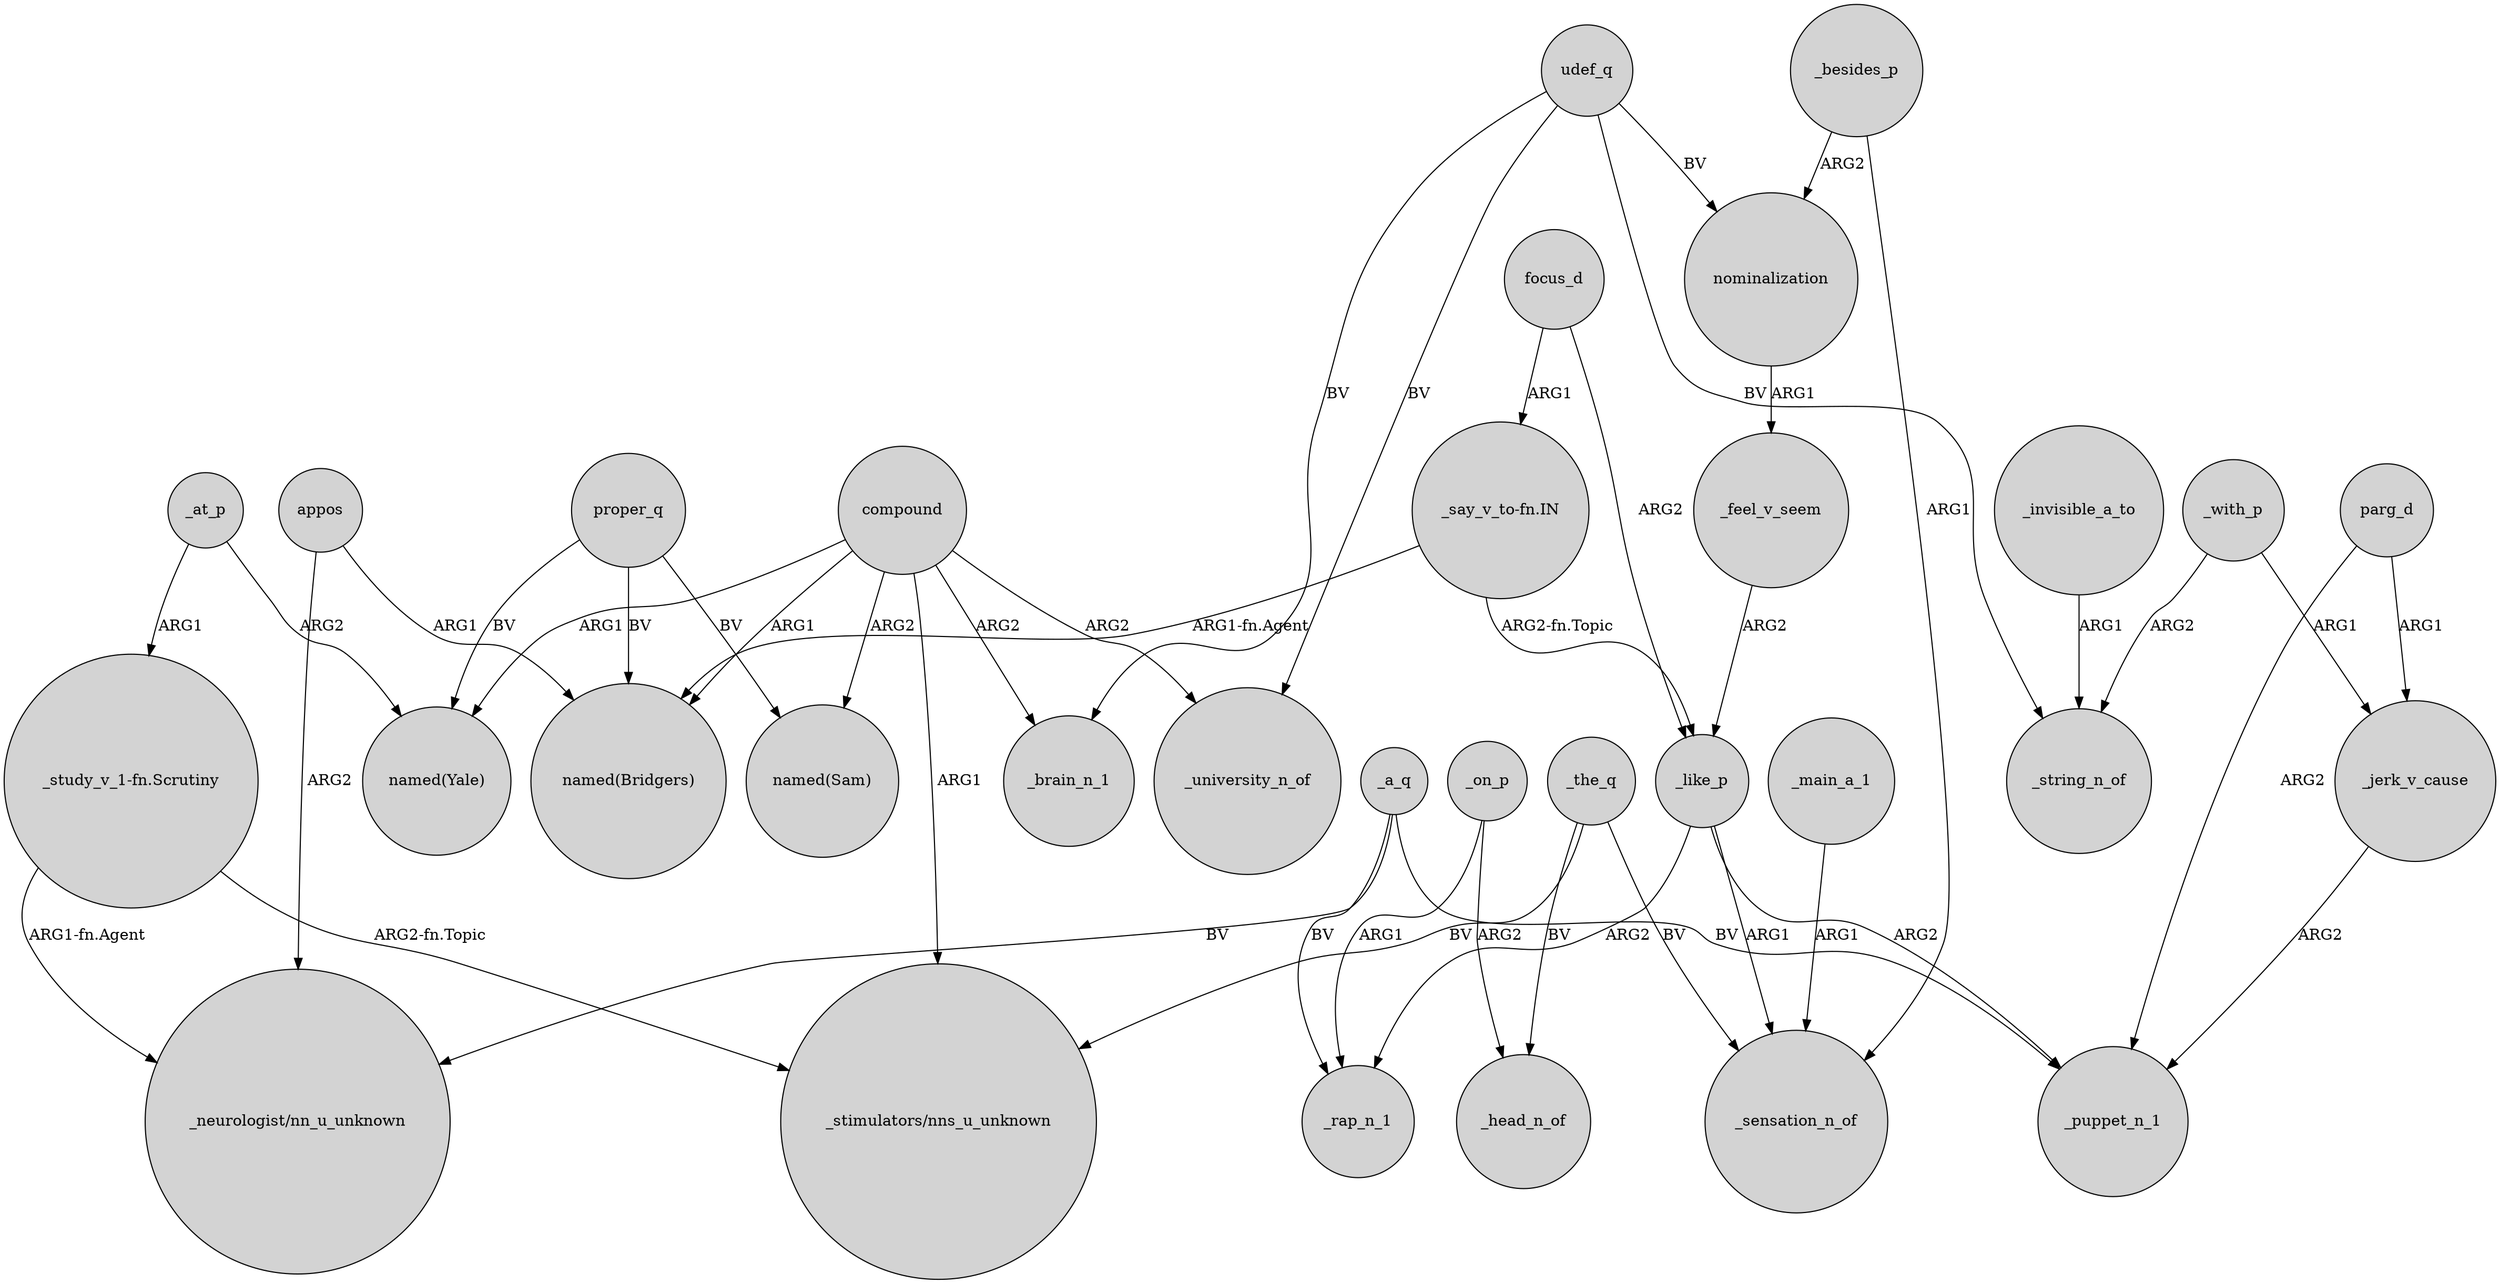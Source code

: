 digraph {
	node [shape=circle style=filled]
	"_study_v_1-fn.Scrutiny" -> "_stimulators/nns_u_unknown" [label="ARG2-fn.Topic"]
	compound -> _brain_n_1 [label=ARG2]
	proper_q -> "named(Yale)" [label=BV]
	compound -> "named(Sam)" [label=ARG2]
	focus_d -> _like_p [label=ARG2]
	_a_q -> "_neurologist/nn_u_unknown" [label=BV]
	_like_p -> _puppet_n_1 [label=ARG2]
	_feel_v_seem -> _like_p [label=ARG2]
	_on_p -> _rap_n_1 [label=ARG1]
	compound -> "_stimulators/nns_u_unknown" [label=ARG1]
	_at_p -> "named(Yale)" [label=ARG2]
	_the_q -> _head_n_of [label=BV]
	_with_p -> _jerk_v_cause [label=ARG1]
	nominalization -> _feel_v_seem [label=ARG1]
	parg_d -> _jerk_v_cause [label=ARG1]
	"_say_v_to-fn.IN" -> _like_p [label="ARG2-fn.Topic"]
	_on_p -> _head_n_of [label=ARG2]
	udef_q -> _university_n_of [label=BV]
	_invisible_a_to -> _string_n_of [label=ARG1]
	_like_p -> _rap_n_1 [label=ARG2]
	_like_p -> _sensation_n_of [label=ARG1]
	_the_q -> _sensation_n_of [label=BV]
	proper_q -> "named(Sam)" [label=BV]
	"_study_v_1-fn.Scrutiny" -> "_neurologist/nn_u_unknown" [label="ARG1-fn.Agent"]
	compound -> "named(Yale)" [label=ARG1]
	compound -> _university_n_of [label=ARG2]
	_at_p -> "_study_v_1-fn.Scrutiny" [label=ARG1]
	appos -> "_neurologist/nn_u_unknown" [label=ARG2]
	_main_a_1 -> _sensation_n_of [label=ARG1]
	_jerk_v_cause -> _puppet_n_1 [label=ARG2]
	udef_q -> _string_n_of [label=BV]
	"_say_v_to-fn.IN" -> "named(Bridgers)" [label="ARG1-fn.Agent"]
	udef_q -> nominalization [label=BV]
	_with_p -> _string_n_of [label=ARG2]
	_besides_p -> _sensation_n_of [label=ARG1]
	_besides_p -> nominalization [label=ARG2]
	_a_q -> _rap_n_1 [label=BV]
	compound -> "named(Bridgers)" [label=ARG1]
	udef_q -> _brain_n_1 [label=BV]
	parg_d -> _puppet_n_1 [label=ARG2]
	appos -> "named(Bridgers)" [label=ARG1]
	_a_q -> _puppet_n_1 [label=BV]
	_the_q -> "_stimulators/nns_u_unknown" [label=BV]
	focus_d -> "_say_v_to-fn.IN" [label=ARG1]
	proper_q -> "named(Bridgers)" [label=BV]
}
